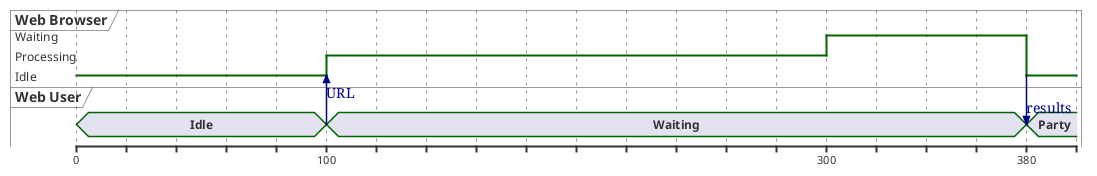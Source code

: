 @startuml Timing
robust "Web Browser" as WB
concise "Web User" as WU

@0
WU is Idle
WB is Idle

@100
WU -> WB : URL
WU is Waiting
WB is Processing

@300
WB is Waiting

@380
WB -> WU: results
WB is Idle
WU is Party

@enduml